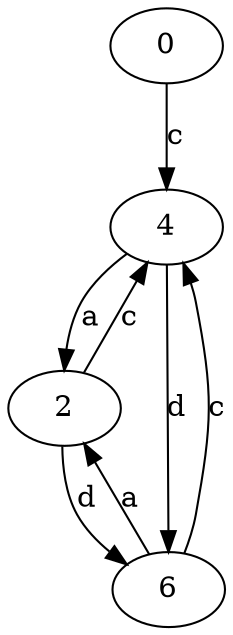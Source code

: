 strict digraph  {
0;
2;
4;
6;
0 -> 4  [label=c];
2 -> 4  [label=c];
2 -> 6  [label=d];
4 -> 2  [label=a];
4 -> 6  [label=d];
6 -> 2  [label=a];
6 -> 4  [label=c];
}
